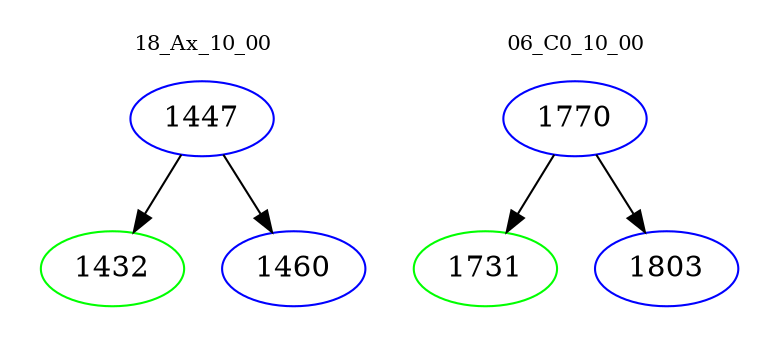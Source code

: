 digraph{
subgraph cluster_0 {
color = white
label = "18_Ax_10_00";
fontsize=10;
T0_1447 [label="1447", color="blue"]
T0_1447 -> T0_1432 [color="black"]
T0_1432 [label="1432", color="green"]
T0_1447 -> T0_1460 [color="black"]
T0_1460 [label="1460", color="blue"]
}
subgraph cluster_1 {
color = white
label = "06_C0_10_00";
fontsize=10;
T1_1770 [label="1770", color="blue"]
T1_1770 -> T1_1731 [color="black"]
T1_1731 [label="1731", color="green"]
T1_1770 -> T1_1803 [color="black"]
T1_1803 [label="1803", color="blue"]
}
}
